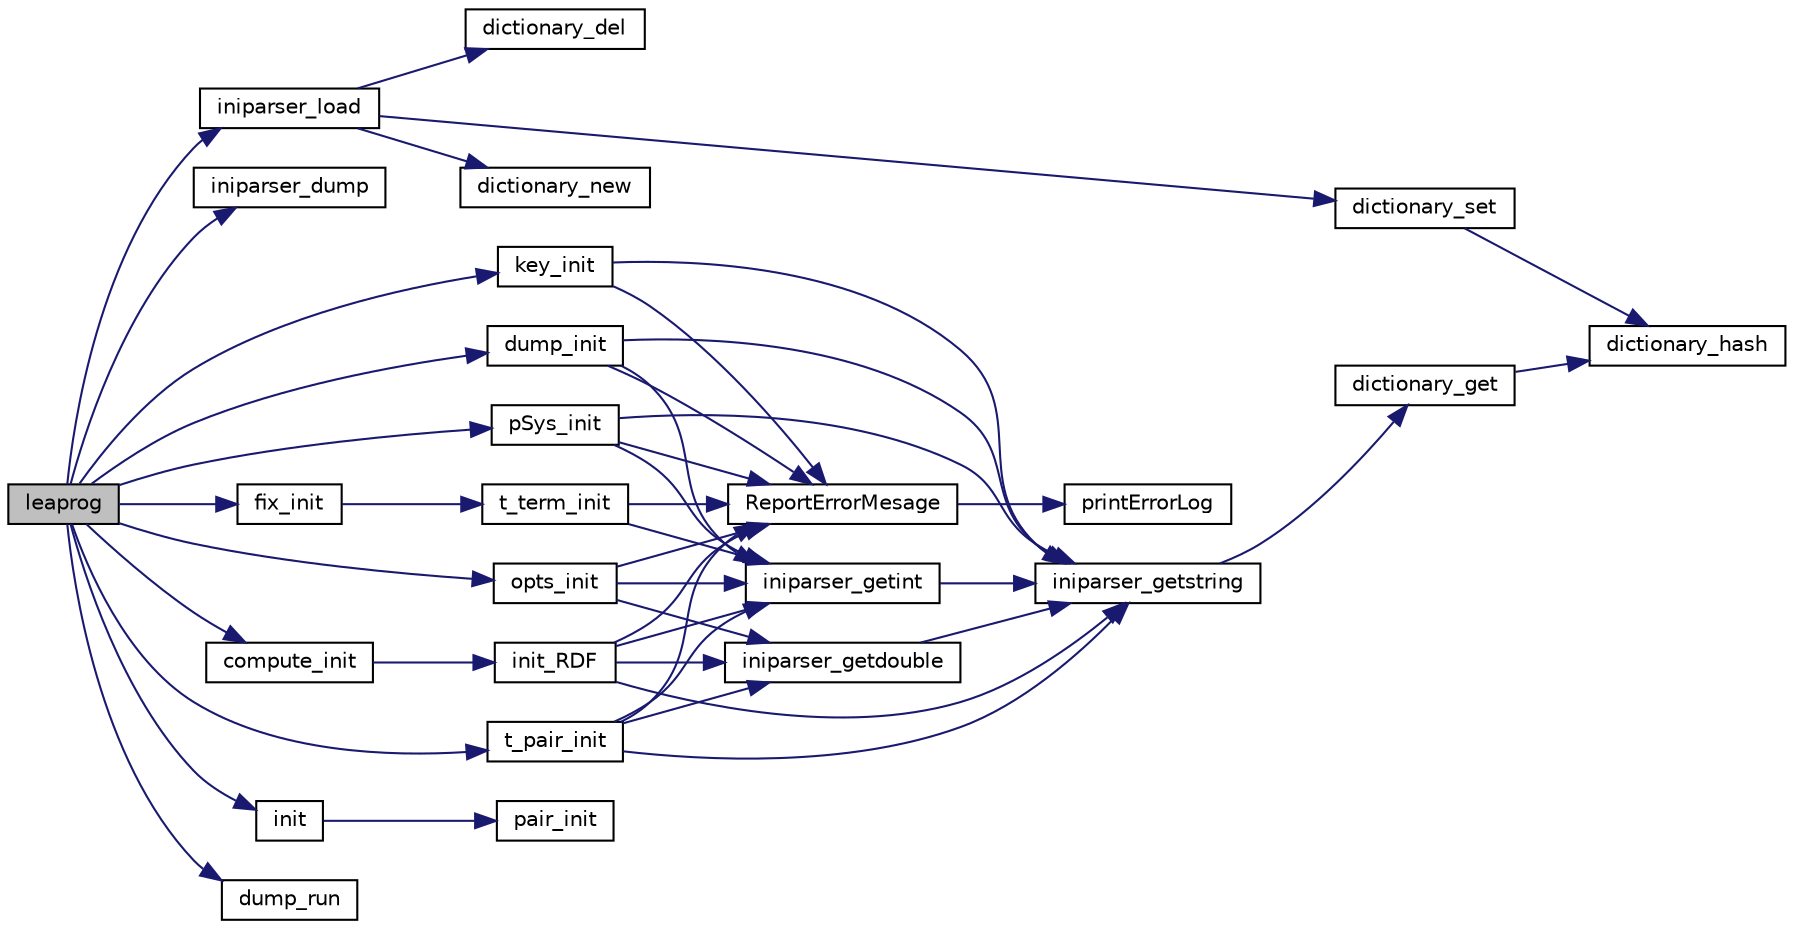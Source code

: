 digraph "leaprog"
{
  edge [fontname="Helvetica",fontsize="10",labelfontname="Helvetica",labelfontsize="10"];
  node [fontname="Helvetica",fontsize="10",shape=record];
  rankdir="LR";
  Node1 [label="leaprog",height=0.2,width=0.4,color="black", fillcolor="grey75", style="filled", fontcolor="black"];
  Node1 -> Node2 [color="midnightblue",fontsize="10",style="solid",fontname="Helvetica"];
  Node2 [label="iniparser_load",height=0.2,width=0.4,color="black", fillcolor="white", style="filled",URL="$iniparser_8c.html#ab0be559bfb769224b3f1b75e26242a67",tooltip="Parse an ini file and return an allocated dictionary object. "];
  Node2 -> Node3 [color="midnightblue",fontsize="10",style="solid",fontname="Helvetica"];
  Node3 [label="dictionary_new",height=0.2,width=0.4,color="black", fillcolor="white", style="filled",URL="$dictionary_8c.html#a9f584d70e3559fe6fe5f62a112bc7b17",tooltip="Create a new dictionary object. "];
  Node2 -> Node4 [color="midnightblue",fontsize="10",style="solid",fontname="Helvetica"];
  Node4 [label="dictionary_del",height=0.2,width=0.4,color="black", fillcolor="white", style="filled",URL="$dictionary_8c.html#a11b19a39bef9cf05b19adb01ced4fae5",tooltip="Delete a dictionary object. "];
  Node2 -> Node5 [color="midnightblue",fontsize="10",style="solid",fontname="Helvetica"];
  Node5 [label="dictionary_set",height=0.2,width=0.4,color="black", fillcolor="white", style="filled",URL="$dictionary_8c.html#aca582586180a1cd058017e337250848d",tooltip="Set a value in a dictionary. "];
  Node5 -> Node6 [color="midnightblue",fontsize="10",style="solid",fontname="Helvetica"];
  Node6 [label="dictionary_hash",height=0.2,width=0.4,color="black", fillcolor="white", style="filled",URL="$dictionary_8c.html#a7c1ef0a729e668d1e8d6a7e774feaf2e",tooltip="Compute the hash key for a string. "];
  Node1 -> Node7 [color="midnightblue",fontsize="10",style="solid",fontname="Helvetica"];
  Node7 [label="iniparser_dump",height=0.2,width=0.4,color="black", fillcolor="white", style="filled",URL="$iniparser_8c.html#a046436b3489cd8854ba8e29109250324",tooltip="Dump a dictionary to an opened file pointer. "];
  Node1 -> Node8 [color="midnightblue",fontsize="10",style="solid",fontname="Helvetica"];
  Node8 [label="key_init",height=0.2,width=0.4,color="black", fillcolor="white", style="filled",URL="$struct_8c.html#a1edca7cb59e5bc3a05dd8d341fad3e46",tooltip="Initialize the structure t_key. "];
  Node8 -> Node9 [color="midnightblue",fontsize="10",style="solid",fontname="Helvetica"];
  Node9 [label="iniparser_getstring",height=0.2,width=0.4,color="black", fillcolor="white", style="filled",URL="$iniparser_8c.html#a7894f8480e1f254d4a1b4a31bdc51b46",tooltip="Get the string associated to a key. "];
  Node9 -> Node10 [color="midnightblue",fontsize="10",style="solid",fontname="Helvetica"];
  Node10 [label="dictionary_get",height=0.2,width=0.4,color="black", fillcolor="white", style="filled",URL="$dictionary_8c.html#a967311464f457bcb8150ce981ef3c6dd",tooltip="Get a value from a dictionary. "];
  Node10 -> Node6 [color="midnightblue",fontsize="10",style="solid",fontname="Helvetica"];
  Node8 -> Node11 [color="midnightblue",fontsize="10",style="solid",fontname="Helvetica"];
  Node11 [label="ReportErrorMesage",height=0.2,width=0.4,color="black", fillcolor="white", style="filled",URL="$log_8c.html#a77b29ce4dcc3e3670bc20d4448f03123",tooltip="Report from Error message to stderr and to log file. "];
  Node11 -> Node12 [color="midnightblue",fontsize="10",style="solid",fontname="Helvetica"];
  Node12 [label="printErrorLog",height=0.2,width=0.4,color="black", fillcolor="white", style="filled",URL="$log_8c.html#aedaf8d67bc16ed5663479b8ecc63478b",tooltip="print error message to to log file "];
  Node1 -> Node13 [color="midnightblue",fontsize="10",style="solid",fontname="Helvetica"];
  Node13 [label="pSys_init",height=0.2,width=0.4,color="black", fillcolor="white", style="filled",URL="$struct_8c.html#abbf7a349f75a5ed6ea0b36dd656b08f2",tooltip="Initialize the structure t_pSys. "];
  Node13 -> Node14 [color="midnightblue",fontsize="10",style="solid",fontname="Helvetica"];
  Node14 [label="iniparser_getint",height=0.2,width=0.4,color="black", fillcolor="white", style="filled",URL="$iniparser_8c.html#a694eb1110f4200db8648820a0bb405fa",tooltip="Get the string associated to a key, convert to an int. "];
  Node14 -> Node9 [color="midnightblue",fontsize="10",style="solid",fontname="Helvetica"];
  Node13 -> Node11 [color="midnightblue",fontsize="10",style="solid",fontname="Helvetica"];
  Node13 -> Node9 [color="midnightblue",fontsize="10",style="solid",fontname="Helvetica"];
  Node1 -> Node15 [color="midnightblue",fontsize="10",style="solid",fontname="Helvetica"];
  Node15 [label="opts_init",height=0.2,width=0.4,color="black", fillcolor="white", style="filled",URL="$struct_8c.html#a2098dfd125513aabf746715d1658b2b4",tooltip="Initialize the structure t_opts. "];
  Node15 -> Node14 [color="midnightblue",fontsize="10",style="solid",fontname="Helvetica"];
  Node15 -> Node11 [color="midnightblue",fontsize="10",style="solid",fontname="Helvetica"];
  Node15 -> Node16 [color="midnightblue",fontsize="10",style="solid",fontname="Helvetica"];
  Node16 [label="iniparser_getdouble",height=0.2,width=0.4,color="black", fillcolor="white", style="filled",URL="$iniparser_8c.html#a804f414936e4ba4524a358a8d898880e",tooltip="Get the string associated to a key, convert to a double. "];
  Node16 -> Node9 [color="midnightblue",fontsize="10",style="solid",fontname="Helvetica"];
  Node1 -> Node17 [color="midnightblue",fontsize="10",style="solid",fontname="Helvetica"];
  Node17 [label="t_pair_init",height=0.2,width=0.4,color="black", fillcolor="white", style="filled",URL="$pair_8c.html#af6d80627dcaa387b1af1c1ec0ed9384a",tooltip="Initialize the structure t_pair. "];
  Node17 -> Node9 [color="midnightblue",fontsize="10",style="solid",fontname="Helvetica"];
  Node17 -> Node14 [color="midnightblue",fontsize="10",style="solid",fontname="Helvetica"];
  Node17 -> Node11 [color="midnightblue",fontsize="10",style="solid",fontname="Helvetica"];
  Node17 -> Node16 [color="midnightblue",fontsize="10",style="solid",fontname="Helvetica"];
  Node1 -> Node18 [color="midnightblue",fontsize="10",style="solid",fontname="Helvetica"];
  Node18 [label="dump_init",height=0.2,width=0.4,color="black", fillcolor="white", style="filled",URL="$dump_8c.html#ac5a9d21fe628ec962ea287659d69701c",tooltip="Initialize the structure t_dump. "];
  Node18 -> Node9 [color="midnightblue",fontsize="10",style="solid",fontname="Helvetica"];
  Node18 -> Node14 [color="midnightblue",fontsize="10",style="solid",fontname="Helvetica"];
  Node18 -> Node11 [color="midnightblue",fontsize="10",style="solid",fontname="Helvetica"];
  Node1 -> Node19 [color="midnightblue",fontsize="10",style="solid",fontname="Helvetica"];
  Node19 [label="fix_init",height=0.2,width=0.4,color="black", fillcolor="white", style="filled",URL="$fix_8c.html#a6c56919498b51f760e7d9a74c3590fdd",tooltip="Initialize the structure t_fix. "];
  Node19 -> Node20 [color="midnightblue",fontsize="10",style="solid",fontname="Helvetica"];
  Node20 [label="t_term_init",height=0.2,width=0.4,color="black", fillcolor="white", style="filled",URL="$thermostat_8c.html#af123f3443ee2054416e5a9fc2b37035a",tooltip="Initialize the structure t_term. "];
  Node20 -> Node14 [color="midnightblue",fontsize="10",style="solid",fontname="Helvetica"];
  Node20 -> Node11 [color="midnightblue",fontsize="10",style="solid",fontname="Helvetica"];
  Node1 -> Node21 [color="midnightblue",fontsize="10",style="solid",fontname="Helvetica"];
  Node21 [label="compute_init",height=0.2,width=0.4,color="black", fillcolor="white", style="filled",URL="$compute_8c.html#af04af5fb54be926dfdecaa8c846f7800",tooltip="Initialize the structure t_compute. "];
  Node21 -> Node22 [color="midnightblue",fontsize="10",style="solid",fontname="Helvetica"];
  Node22 [label="init_RDF",height=0.2,width=0.4,color="black", fillcolor="white", style="filled",URL="$rdf_8c.html#a8ff82a2c5316b86558e24dfea648a063",tooltip="Initialize the structure t_rdf. "];
  Node22 -> Node16 [color="midnightblue",fontsize="10",style="solid",fontname="Helvetica"];
  Node22 -> Node11 [color="midnightblue",fontsize="10",style="solid",fontname="Helvetica"];
  Node22 -> Node14 [color="midnightblue",fontsize="10",style="solid",fontname="Helvetica"];
  Node22 -> Node9 [color="midnightblue",fontsize="10",style="solid",fontname="Helvetica"];
  Node1 -> Node23 [color="midnightblue",fontsize="10",style="solid",fontname="Helvetica"];
  Node23 [label="init",height=0.2,width=0.4,color="black", fillcolor="white", style="filled",URL="$init_8c.html#afd0bc3c0b394618354125e06fdecada4",tooltip="initialize function initiates the initial properties of the system "];
  Node23 -> Node24 [color="midnightblue",fontsize="10",style="solid",fontname="Helvetica"];
  Node24 [label="pair_init",height=0.2,width=0.4,color="black", fillcolor="white", style="filled",URL="$pair_8c.html#ad6565146c8fae538d8d32badb21fa032",tooltip="Initialize pair interaction. "];
  Node1 -> Node25 [color="midnightblue",fontsize="10",style="solid",fontname="Helvetica"];
  Node25 [label="dump_run",height=0.2,width=0.4,color="black", fillcolor="white", style="filled",URL="$dump_8c.html#a35180b62cf20dec770c45dcbf3c0bb46",tooltip="Run dump output. "];
}
